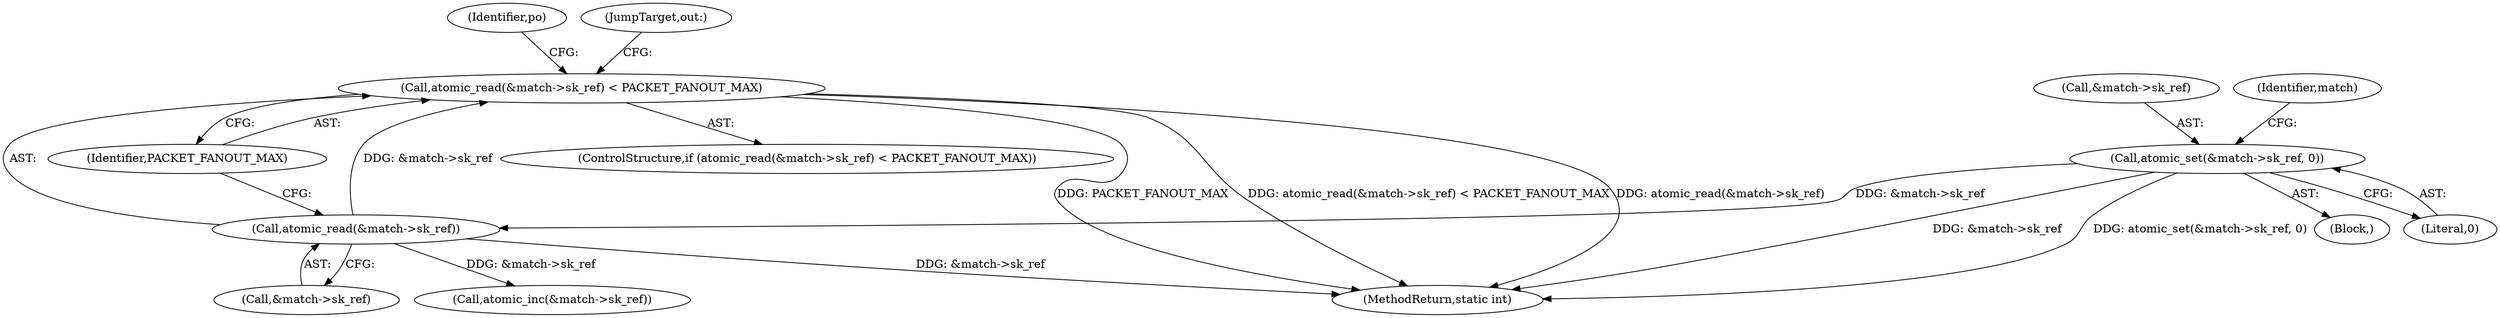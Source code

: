 digraph "0_linux_d199fab63c11998a602205f7ee7ff7c05c97164b@API" {
"1000412" [label="(Call,atomic_read(&match->sk_ref) < PACKET_FANOUT_MAX)"];
"1000413" [label="(Call,atomic_read(&match->sk_ref))"];
"1000309" [label="(Call,atomic_set(&match->sk_ref, 0))"];
"1000309" [label="(Call,atomic_set(&match->sk_ref, 0))"];
"1000261" [label="(Block,)"];
"1000418" [label="(Identifier,PACKET_FANOUT_MAX)"];
"1000412" [label="(Call,atomic_read(&match->sk_ref) < PACKET_FANOUT_MAX)"];
"1000310" [label="(Call,&match->sk_ref)"];
"1000316" [label="(Identifier,match)"];
"1000314" [label="(Literal,0)"];
"1000459" [label="(MethodReturn,static int)"];
"1000430" [label="(Call,atomic_inc(&match->sk_ref))"];
"1000413" [label="(Call,atomic_read(&match->sk_ref))"];
"1000423" [label="(Identifier,po)"];
"1000414" [label="(Call,&match->sk_ref)"];
"1000441" [label="(JumpTarget,out:)"];
"1000411" [label="(ControlStructure,if (atomic_read(&match->sk_ref) < PACKET_FANOUT_MAX))"];
"1000412" -> "1000411"  [label="AST: "];
"1000412" -> "1000418"  [label="CFG: "];
"1000413" -> "1000412"  [label="AST: "];
"1000418" -> "1000412"  [label="AST: "];
"1000423" -> "1000412"  [label="CFG: "];
"1000441" -> "1000412"  [label="CFG: "];
"1000412" -> "1000459"  [label="DDG: atomic_read(&match->sk_ref) < PACKET_FANOUT_MAX"];
"1000412" -> "1000459"  [label="DDG: atomic_read(&match->sk_ref)"];
"1000412" -> "1000459"  [label="DDG: PACKET_FANOUT_MAX"];
"1000413" -> "1000412"  [label="DDG: &match->sk_ref"];
"1000413" -> "1000414"  [label="CFG: "];
"1000414" -> "1000413"  [label="AST: "];
"1000418" -> "1000413"  [label="CFG: "];
"1000413" -> "1000459"  [label="DDG: &match->sk_ref"];
"1000309" -> "1000413"  [label="DDG: &match->sk_ref"];
"1000413" -> "1000430"  [label="DDG: &match->sk_ref"];
"1000309" -> "1000261"  [label="AST: "];
"1000309" -> "1000314"  [label="CFG: "];
"1000310" -> "1000309"  [label="AST: "];
"1000314" -> "1000309"  [label="AST: "];
"1000316" -> "1000309"  [label="CFG: "];
"1000309" -> "1000459"  [label="DDG: &match->sk_ref"];
"1000309" -> "1000459"  [label="DDG: atomic_set(&match->sk_ref, 0)"];
}
